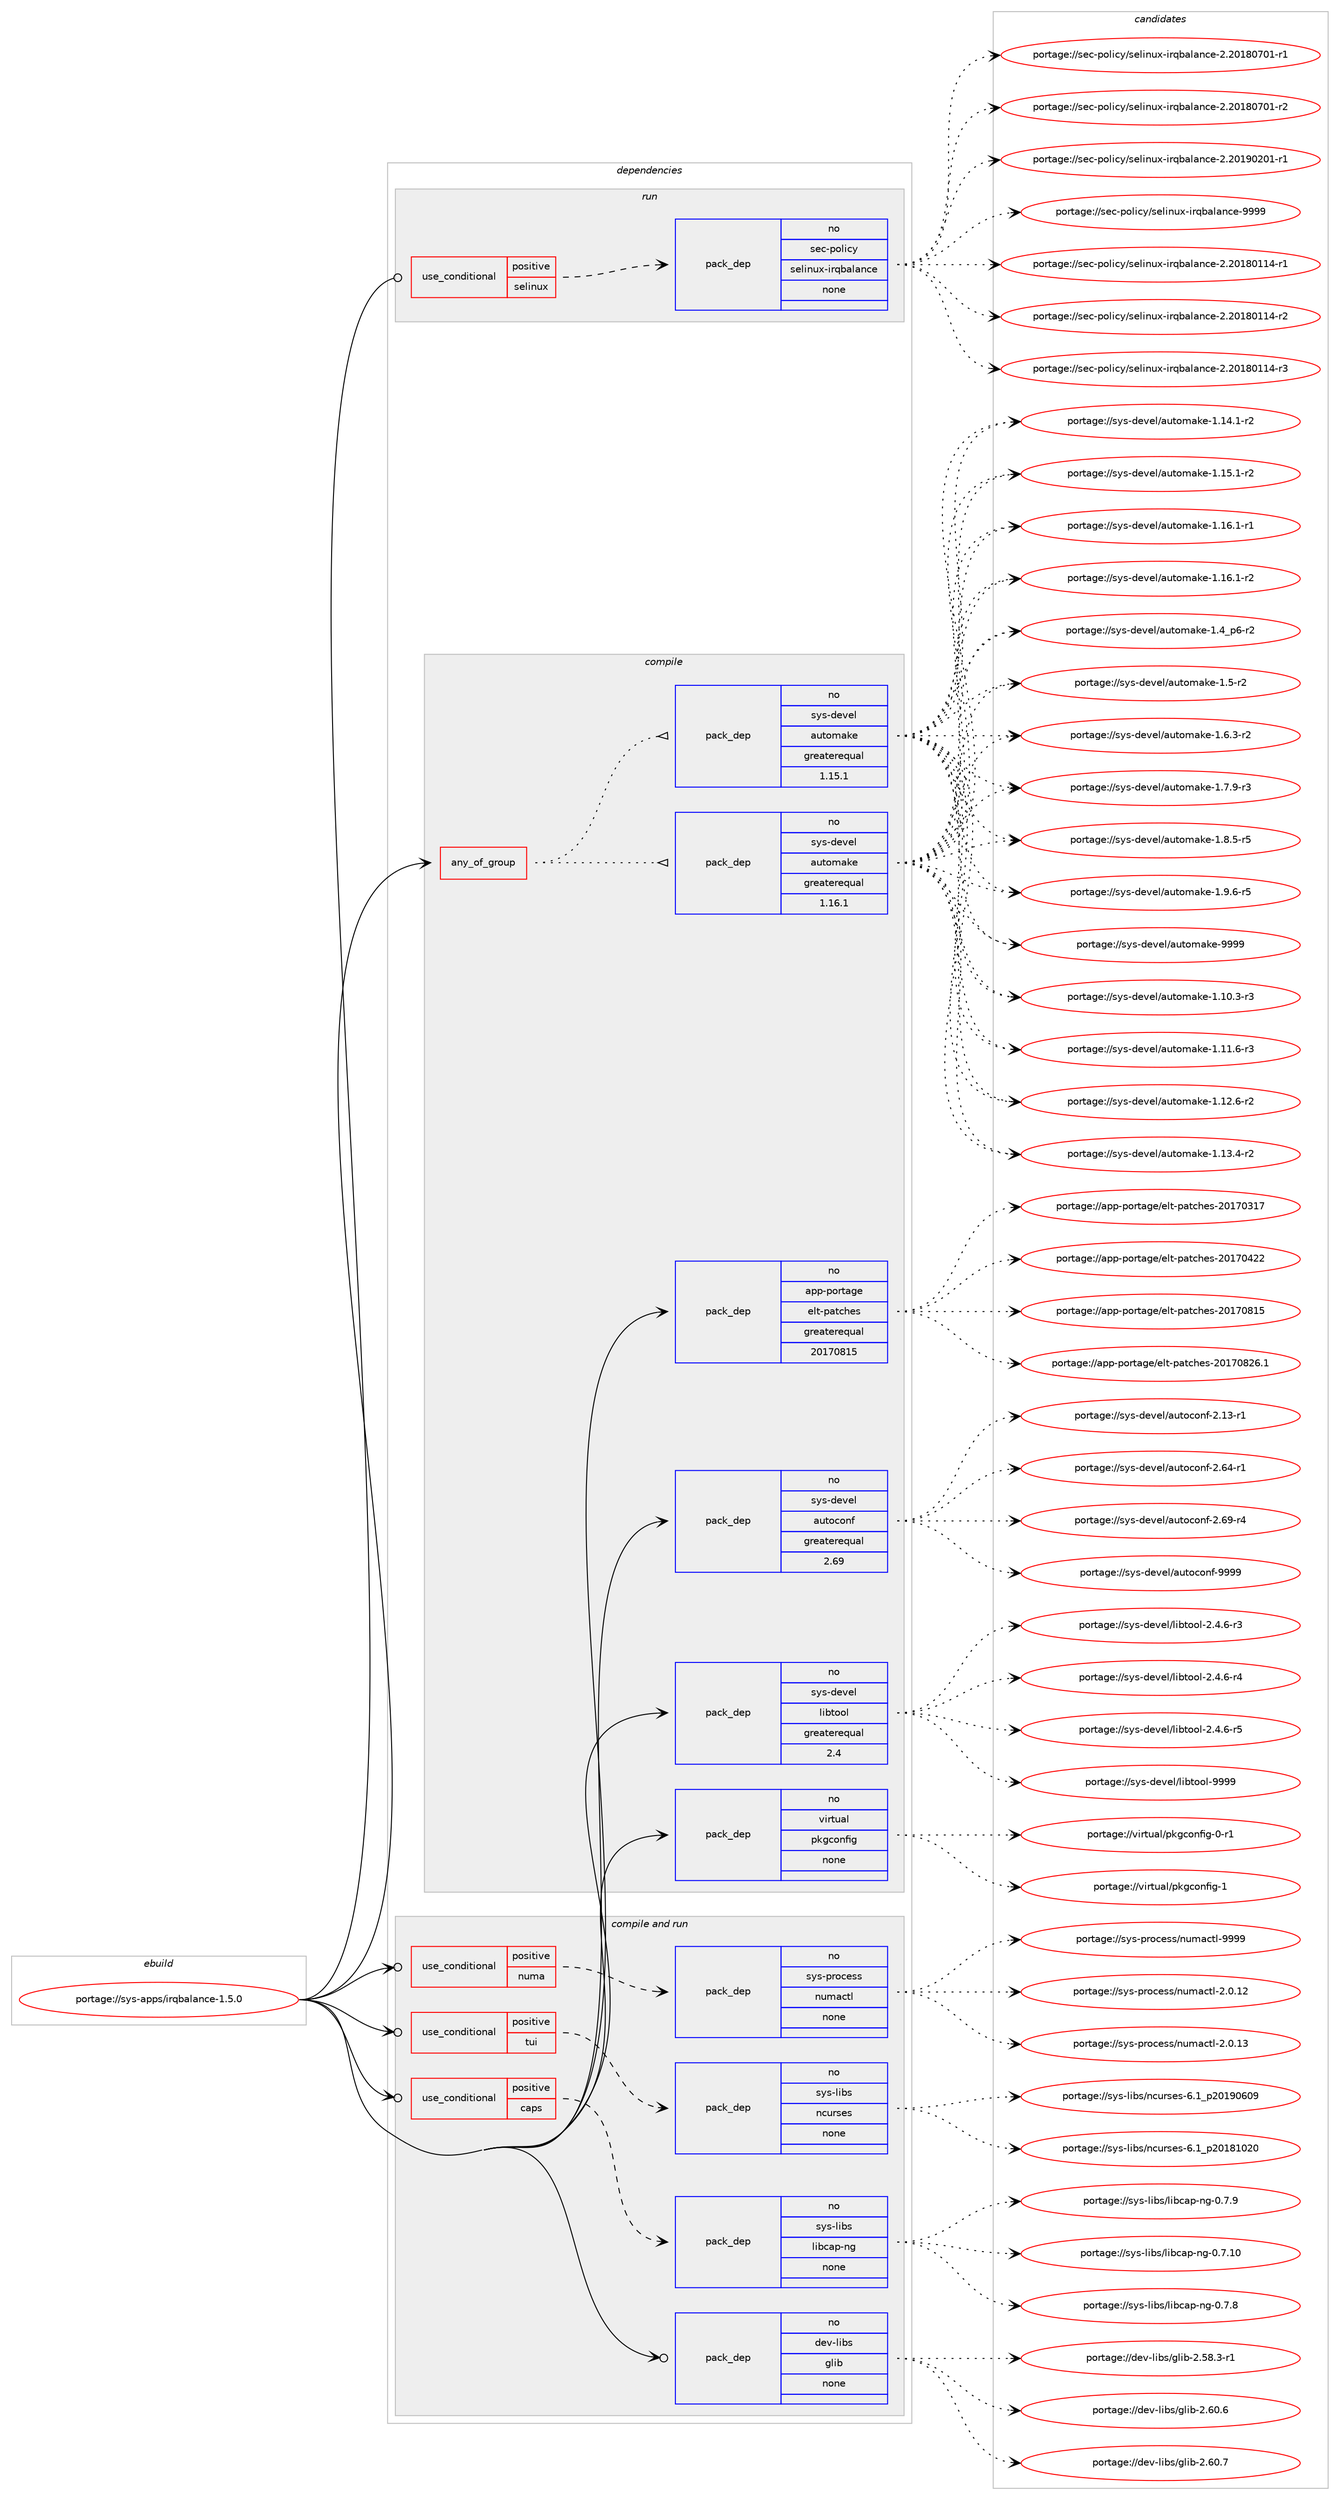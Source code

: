 digraph prolog {

# *************
# Graph options
# *************

newrank=true;
concentrate=true;
compound=true;
graph [rankdir=LR,fontname=Helvetica,fontsize=10,ranksep=1.5];#, ranksep=2.5, nodesep=0.2];
edge  [arrowhead=vee];
node  [fontname=Helvetica,fontsize=10];

# **********
# The ebuild
# **********

subgraph cluster_leftcol {
color=gray;
rank=same;
label=<<i>ebuild</i>>;
id [label="portage://sys-apps/irqbalance-1.5.0", color=red, width=4, href="../sys-apps/irqbalance-1.5.0.svg"];
}

# ****************
# The dependencies
# ****************

subgraph cluster_midcol {
color=gray;
label=<<i>dependencies</i>>;
subgraph cluster_compile {
fillcolor="#eeeeee";
style=filled;
label=<<i>compile</i>>;
subgraph any6619 {
dependency408903 [label=<<TABLE BORDER="0" CELLBORDER="1" CELLSPACING="0" CELLPADDING="4"><TR><TD CELLPADDING="10">any_of_group</TD></TR></TABLE>>, shape=none, color=red];subgraph pack302654 {
dependency408904 [label=<<TABLE BORDER="0" CELLBORDER="1" CELLSPACING="0" CELLPADDING="4" WIDTH="220"><TR><TD ROWSPAN="6" CELLPADDING="30">pack_dep</TD></TR><TR><TD WIDTH="110">no</TD></TR><TR><TD>sys-devel</TD></TR><TR><TD>automake</TD></TR><TR><TD>greaterequal</TD></TR><TR><TD>1.16.1</TD></TR></TABLE>>, shape=none, color=blue];
}
dependency408903:e -> dependency408904:w [weight=20,style="dotted",arrowhead="oinv"];
subgraph pack302655 {
dependency408905 [label=<<TABLE BORDER="0" CELLBORDER="1" CELLSPACING="0" CELLPADDING="4" WIDTH="220"><TR><TD ROWSPAN="6" CELLPADDING="30">pack_dep</TD></TR><TR><TD WIDTH="110">no</TD></TR><TR><TD>sys-devel</TD></TR><TR><TD>automake</TD></TR><TR><TD>greaterequal</TD></TR><TR><TD>1.15.1</TD></TR></TABLE>>, shape=none, color=blue];
}
dependency408903:e -> dependency408905:w [weight=20,style="dotted",arrowhead="oinv"];
}
id:e -> dependency408903:w [weight=20,style="solid",arrowhead="vee"];
subgraph pack302656 {
dependency408906 [label=<<TABLE BORDER="0" CELLBORDER="1" CELLSPACING="0" CELLPADDING="4" WIDTH="220"><TR><TD ROWSPAN="6" CELLPADDING="30">pack_dep</TD></TR><TR><TD WIDTH="110">no</TD></TR><TR><TD>app-portage</TD></TR><TR><TD>elt-patches</TD></TR><TR><TD>greaterequal</TD></TR><TR><TD>20170815</TD></TR></TABLE>>, shape=none, color=blue];
}
id:e -> dependency408906:w [weight=20,style="solid",arrowhead="vee"];
subgraph pack302657 {
dependency408907 [label=<<TABLE BORDER="0" CELLBORDER="1" CELLSPACING="0" CELLPADDING="4" WIDTH="220"><TR><TD ROWSPAN="6" CELLPADDING="30">pack_dep</TD></TR><TR><TD WIDTH="110">no</TD></TR><TR><TD>sys-devel</TD></TR><TR><TD>autoconf</TD></TR><TR><TD>greaterequal</TD></TR><TR><TD>2.69</TD></TR></TABLE>>, shape=none, color=blue];
}
id:e -> dependency408907:w [weight=20,style="solid",arrowhead="vee"];
subgraph pack302658 {
dependency408908 [label=<<TABLE BORDER="0" CELLBORDER="1" CELLSPACING="0" CELLPADDING="4" WIDTH="220"><TR><TD ROWSPAN="6" CELLPADDING="30">pack_dep</TD></TR><TR><TD WIDTH="110">no</TD></TR><TR><TD>sys-devel</TD></TR><TR><TD>libtool</TD></TR><TR><TD>greaterequal</TD></TR><TR><TD>2.4</TD></TR></TABLE>>, shape=none, color=blue];
}
id:e -> dependency408908:w [weight=20,style="solid",arrowhead="vee"];
subgraph pack302659 {
dependency408909 [label=<<TABLE BORDER="0" CELLBORDER="1" CELLSPACING="0" CELLPADDING="4" WIDTH="220"><TR><TD ROWSPAN="6" CELLPADDING="30">pack_dep</TD></TR><TR><TD WIDTH="110">no</TD></TR><TR><TD>virtual</TD></TR><TR><TD>pkgconfig</TD></TR><TR><TD>none</TD></TR><TR><TD></TD></TR></TABLE>>, shape=none, color=blue];
}
id:e -> dependency408909:w [weight=20,style="solid",arrowhead="vee"];
}
subgraph cluster_compileandrun {
fillcolor="#eeeeee";
style=filled;
label=<<i>compile and run</i>>;
subgraph cond99412 {
dependency408910 [label=<<TABLE BORDER="0" CELLBORDER="1" CELLSPACING="0" CELLPADDING="4"><TR><TD ROWSPAN="3" CELLPADDING="10">use_conditional</TD></TR><TR><TD>positive</TD></TR><TR><TD>caps</TD></TR></TABLE>>, shape=none, color=red];
subgraph pack302660 {
dependency408911 [label=<<TABLE BORDER="0" CELLBORDER="1" CELLSPACING="0" CELLPADDING="4" WIDTH="220"><TR><TD ROWSPAN="6" CELLPADDING="30">pack_dep</TD></TR><TR><TD WIDTH="110">no</TD></TR><TR><TD>sys-libs</TD></TR><TR><TD>libcap-ng</TD></TR><TR><TD>none</TD></TR><TR><TD></TD></TR></TABLE>>, shape=none, color=blue];
}
dependency408910:e -> dependency408911:w [weight=20,style="dashed",arrowhead="vee"];
}
id:e -> dependency408910:w [weight=20,style="solid",arrowhead="odotvee"];
subgraph cond99413 {
dependency408912 [label=<<TABLE BORDER="0" CELLBORDER="1" CELLSPACING="0" CELLPADDING="4"><TR><TD ROWSPAN="3" CELLPADDING="10">use_conditional</TD></TR><TR><TD>positive</TD></TR><TR><TD>numa</TD></TR></TABLE>>, shape=none, color=red];
subgraph pack302661 {
dependency408913 [label=<<TABLE BORDER="0" CELLBORDER="1" CELLSPACING="0" CELLPADDING="4" WIDTH="220"><TR><TD ROWSPAN="6" CELLPADDING="30">pack_dep</TD></TR><TR><TD WIDTH="110">no</TD></TR><TR><TD>sys-process</TD></TR><TR><TD>numactl</TD></TR><TR><TD>none</TD></TR><TR><TD></TD></TR></TABLE>>, shape=none, color=blue];
}
dependency408912:e -> dependency408913:w [weight=20,style="dashed",arrowhead="vee"];
}
id:e -> dependency408912:w [weight=20,style="solid",arrowhead="odotvee"];
subgraph cond99414 {
dependency408914 [label=<<TABLE BORDER="0" CELLBORDER="1" CELLSPACING="0" CELLPADDING="4"><TR><TD ROWSPAN="3" CELLPADDING="10">use_conditional</TD></TR><TR><TD>positive</TD></TR><TR><TD>tui</TD></TR></TABLE>>, shape=none, color=red];
subgraph pack302662 {
dependency408915 [label=<<TABLE BORDER="0" CELLBORDER="1" CELLSPACING="0" CELLPADDING="4" WIDTH="220"><TR><TD ROWSPAN="6" CELLPADDING="30">pack_dep</TD></TR><TR><TD WIDTH="110">no</TD></TR><TR><TD>sys-libs</TD></TR><TR><TD>ncurses</TD></TR><TR><TD>none</TD></TR><TR><TD></TD></TR></TABLE>>, shape=none, color=blue];
}
dependency408914:e -> dependency408915:w [weight=20,style="dashed",arrowhead="vee"];
}
id:e -> dependency408914:w [weight=20,style="solid",arrowhead="odotvee"];
subgraph pack302663 {
dependency408916 [label=<<TABLE BORDER="0" CELLBORDER="1" CELLSPACING="0" CELLPADDING="4" WIDTH="220"><TR><TD ROWSPAN="6" CELLPADDING="30">pack_dep</TD></TR><TR><TD WIDTH="110">no</TD></TR><TR><TD>dev-libs</TD></TR><TR><TD>glib</TD></TR><TR><TD>none</TD></TR><TR><TD></TD></TR></TABLE>>, shape=none, color=blue];
}
id:e -> dependency408916:w [weight=20,style="solid",arrowhead="odotvee"];
}
subgraph cluster_run {
fillcolor="#eeeeee";
style=filled;
label=<<i>run</i>>;
subgraph cond99415 {
dependency408917 [label=<<TABLE BORDER="0" CELLBORDER="1" CELLSPACING="0" CELLPADDING="4"><TR><TD ROWSPAN="3" CELLPADDING="10">use_conditional</TD></TR><TR><TD>positive</TD></TR><TR><TD>selinux</TD></TR></TABLE>>, shape=none, color=red];
subgraph pack302664 {
dependency408918 [label=<<TABLE BORDER="0" CELLBORDER="1" CELLSPACING="0" CELLPADDING="4" WIDTH="220"><TR><TD ROWSPAN="6" CELLPADDING="30">pack_dep</TD></TR><TR><TD WIDTH="110">no</TD></TR><TR><TD>sec-policy</TD></TR><TR><TD>selinux-irqbalance</TD></TR><TR><TD>none</TD></TR><TR><TD></TD></TR></TABLE>>, shape=none, color=blue];
}
dependency408917:e -> dependency408918:w [weight=20,style="dashed",arrowhead="vee"];
}
id:e -> dependency408917:w [weight=20,style="solid",arrowhead="odot"];
}
}

# **************
# The candidates
# **************

subgraph cluster_choices {
rank=same;
color=gray;
label=<<i>candidates</i>>;

subgraph choice302654 {
color=black;
nodesep=1;
choiceportage11512111545100101118101108479711711611110997107101454946494846514511451 [label="portage://sys-devel/automake-1.10.3-r3", color=red, width=4,href="../sys-devel/automake-1.10.3-r3.svg"];
choiceportage11512111545100101118101108479711711611110997107101454946494946544511451 [label="portage://sys-devel/automake-1.11.6-r3", color=red, width=4,href="../sys-devel/automake-1.11.6-r3.svg"];
choiceportage11512111545100101118101108479711711611110997107101454946495046544511450 [label="portage://sys-devel/automake-1.12.6-r2", color=red, width=4,href="../sys-devel/automake-1.12.6-r2.svg"];
choiceportage11512111545100101118101108479711711611110997107101454946495146524511450 [label="portage://sys-devel/automake-1.13.4-r2", color=red, width=4,href="../sys-devel/automake-1.13.4-r2.svg"];
choiceportage11512111545100101118101108479711711611110997107101454946495246494511450 [label="portage://sys-devel/automake-1.14.1-r2", color=red, width=4,href="../sys-devel/automake-1.14.1-r2.svg"];
choiceportage11512111545100101118101108479711711611110997107101454946495346494511450 [label="portage://sys-devel/automake-1.15.1-r2", color=red, width=4,href="../sys-devel/automake-1.15.1-r2.svg"];
choiceportage11512111545100101118101108479711711611110997107101454946495446494511449 [label="portage://sys-devel/automake-1.16.1-r1", color=red, width=4,href="../sys-devel/automake-1.16.1-r1.svg"];
choiceportage11512111545100101118101108479711711611110997107101454946495446494511450 [label="portage://sys-devel/automake-1.16.1-r2", color=red, width=4,href="../sys-devel/automake-1.16.1-r2.svg"];
choiceportage115121115451001011181011084797117116111109971071014549465295112544511450 [label="portage://sys-devel/automake-1.4_p6-r2", color=red, width=4,href="../sys-devel/automake-1.4_p6-r2.svg"];
choiceportage11512111545100101118101108479711711611110997107101454946534511450 [label="portage://sys-devel/automake-1.5-r2", color=red, width=4,href="../sys-devel/automake-1.5-r2.svg"];
choiceportage115121115451001011181011084797117116111109971071014549465446514511450 [label="portage://sys-devel/automake-1.6.3-r2", color=red, width=4,href="../sys-devel/automake-1.6.3-r2.svg"];
choiceportage115121115451001011181011084797117116111109971071014549465546574511451 [label="portage://sys-devel/automake-1.7.9-r3", color=red, width=4,href="../sys-devel/automake-1.7.9-r3.svg"];
choiceportage115121115451001011181011084797117116111109971071014549465646534511453 [label="portage://sys-devel/automake-1.8.5-r5", color=red, width=4,href="../sys-devel/automake-1.8.5-r5.svg"];
choiceportage115121115451001011181011084797117116111109971071014549465746544511453 [label="portage://sys-devel/automake-1.9.6-r5", color=red, width=4,href="../sys-devel/automake-1.9.6-r5.svg"];
choiceportage115121115451001011181011084797117116111109971071014557575757 [label="portage://sys-devel/automake-9999", color=red, width=4,href="../sys-devel/automake-9999.svg"];
dependency408904:e -> choiceportage11512111545100101118101108479711711611110997107101454946494846514511451:w [style=dotted,weight="100"];
dependency408904:e -> choiceportage11512111545100101118101108479711711611110997107101454946494946544511451:w [style=dotted,weight="100"];
dependency408904:e -> choiceportage11512111545100101118101108479711711611110997107101454946495046544511450:w [style=dotted,weight="100"];
dependency408904:e -> choiceportage11512111545100101118101108479711711611110997107101454946495146524511450:w [style=dotted,weight="100"];
dependency408904:e -> choiceportage11512111545100101118101108479711711611110997107101454946495246494511450:w [style=dotted,weight="100"];
dependency408904:e -> choiceportage11512111545100101118101108479711711611110997107101454946495346494511450:w [style=dotted,weight="100"];
dependency408904:e -> choiceportage11512111545100101118101108479711711611110997107101454946495446494511449:w [style=dotted,weight="100"];
dependency408904:e -> choiceportage11512111545100101118101108479711711611110997107101454946495446494511450:w [style=dotted,weight="100"];
dependency408904:e -> choiceportage115121115451001011181011084797117116111109971071014549465295112544511450:w [style=dotted,weight="100"];
dependency408904:e -> choiceportage11512111545100101118101108479711711611110997107101454946534511450:w [style=dotted,weight="100"];
dependency408904:e -> choiceportage115121115451001011181011084797117116111109971071014549465446514511450:w [style=dotted,weight="100"];
dependency408904:e -> choiceportage115121115451001011181011084797117116111109971071014549465546574511451:w [style=dotted,weight="100"];
dependency408904:e -> choiceportage115121115451001011181011084797117116111109971071014549465646534511453:w [style=dotted,weight="100"];
dependency408904:e -> choiceportage115121115451001011181011084797117116111109971071014549465746544511453:w [style=dotted,weight="100"];
dependency408904:e -> choiceportage115121115451001011181011084797117116111109971071014557575757:w [style=dotted,weight="100"];
}
subgraph choice302655 {
color=black;
nodesep=1;
choiceportage11512111545100101118101108479711711611110997107101454946494846514511451 [label="portage://sys-devel/automake-1.10.3-r3", color=red, width=4,href="../sys-devel/automake-1.10.3-r3.svg"];
choiceportage11512111545100101118101108479711711611110997107101454946494946544511451 [label="portage://sys-devel/automake-1.11.6-r3", color=red, width=4,href="../sys-devel/automake-1.11.6-r3.svg"];
choiceportage11512111545100101118101108479711711611110997107101454946495046544511450 [label="portage://sys-devel/automake-1.12.6-r2", color=red, width=4,href="../sys-devel/automake-1.12.6-r2.svg"];
choiceportage11512111545100101118101108479711711611110997107101454946495146524511450 [label="portage://sys-devel/automake-1.13.4-r2", color=red, width=4,href="../sys-devel/automake-1.13.4-r2.svg"];
choiceportage11512111545100101118101108479711711611110997107101454946495246494511450 [label="portage://sys-devel/automake-1.14.1-r2", color=red, width=4,href="../sys-devel/automake-1.14.1-r2.svg"];
choiceportage11512111545100101118101108479711711611110997107101454946495346494511450 [label="portage://sys-devel/automake-1.15.1-r2", color=red, width=4,href="../sys-devel/automake-1.15.1-r2.svg"];
choiceportage11512111545100101118101108479711711611110997107101454946495446494511449 [label="portage://sys-devel/automake-1.16.1-r1", color=red, width=4,href="../sys-devel/automake-1.16.1-r1.svg"];
choiceportage11512111545100101118101108479711711611110997107101454946495446494511450 [label="portage://sys-devel/automake-1.16.1-r2", color=red, width=4,href="../sys-devel/automake-1.16.1-r2.svg"];
choiceportage115121115451001011181011084797117116111109971071014549465295112544511450 [label="portage://sys-devel/automake-1.4_p6-r2", color=red, width=4,href="../sys-devel/automake-1.4_p6-r2.svg"];
choiceportage11512111545100101118101108479711711611110997107101454946534511450 [label="portage://sys-devel/automake-1.5-r2", color=red, width=4,href="../sys-devel/automake-1.5-r2.svg"];
choiceportage115121115451001011181011084797117116111109971071014549465446514511450 [label="portage://sys-devel/automake-1.6.3-r2", color=red, width=4,href="../sys-devel/automake-1.6.3-r2.svg"];
choiceportage115121115451001011181011084797117116111109971071014549465546574511451 [label="portage://sys-devel/automake-1.7.9-r3", color=red, width=4,href="../sys-devel/automake-1.7.9-r3.svg"];
choiceportage115121115451001011181011084797117116111109971071014549465646534511453 [label="portage://sys-devel/automake-1.8.5-r5", color=red, width=4,href="../sys-devel/automake-1.8.5-r5.svg"];
choiceportage115121115451001011181011084797117116111109971071014549465746544511453 [label="portage://sys-devel/automake-1.9.6-r5", color=red, width=4,href="../sys-devel/automake-1.9.6-r5.svg"];
choiceportage115121115451001011181011084797117116111109971071014557575757 [label="portage://sys-devel/automake-9999", color=red, width=4,href="../sys-devel/automake-9999.svg"];
dependency408905:e -> choiceportage11512111545100101118101108479711711611110997107101454946494846514511451:w [style=dotted,weight="100"];
dependency408905:e -> choiceportage11512111545100101118101108479711711611110997107101454946494946544511451:w [style=dotted,weight="100"];
dependency408905:e -> choiceportage11512111545100101118101108479711711611110997107101454946495046544511450:w [style=dotted,weight="100"];
dependency408905:e -> choiceportage11512111545100101118101108479711711611110997107101454946495146524511450:w [style=dotted,weight="100"];
dependency408905:e -> choiceportage11512111545100101118101108479711711611110997107101454946495246494511450:w [style=dotted,weight="100"];
dependency408905:e -> choiceportage11512111545100101118101108479711711611110997107101454946495346494511450:w [style=dotted,weight="100"];
dependency408905:e -> choiceportage11512111545100101118101108479711711611110997107101454946495446494511449:w [style=dotted,weight="100"];
dependency408905:e -> choiceportage11512111545100101118101108479711711611110997107101454946495446494511450:w [style=dotted,weight="100"];
dependency408905:e -> choiceportage115121115451001011181011084797117116111109971071014549465295112544511450:w [style=dotted,weight="100"];
dependency408905:e -> choiceportage11512111545100101118101108479711711611110997107101454946534511450:w [style=dotted,weight="100"];
dependency408905:e -> choiceportage115121115451001011181011084797117116111109971071014549465446514511450:w [style=dotted,weight="100"];
dependency408905:e -> choiceportage115121115451001011181011084797117116111109971071014549465546574511451:w [style=dotted,weight="100"];
dependency408905:e -> choiceportage115121115451001011181011084797117116111109971071014549465646534511453:w [style=dotted,weight="100"];
dependency408905:e -> choiceportage115121115451001011181011084797117116111109971071014549465746544511453:w [style=dotted,weight="100"];
dependency408905:e -> choiceportage115121115451001011181011084797117116111109971071014557575757:w [style=dotted,weight="100"];
}
subgraph choice302656 {
color=black;
nodesep=1;
choiceportage97112112451121111141169710310147101108116451129711699104101115455048495548514955 [label="portage://app-portage/elt-patches-20170317", color=red, width=4,href="../app-portage/elt-patches-20170317.svg"];
choiceportage97112112451121111141169710310147101108116451129711699104101115455048495548525050 [label="portage://app-portage/elt-patches-20170422", color=red, width=4,href="../app-portage/elt-patches-20170422.svg"];
choiceportage97112112451121111141169710310147101108116451129711699104101115455048495548564953 [label="portage://app-portage/elt-patches-20170815", color=red, width=4,href="../app-portage/elt-patches-20170815.svg"];
choiceportage971121124511211111411697103101471011081164511297116991041011154550484955485650544649 [label="portage://app-portage/elt-patches-20170826.1", color=red, width=4,href="../app-portage/elt-patches-20170826.1.svg"];
dependency408906:e -> choiceportage97112112451121111141169710310147101108116451129711699104101115455048495548514955:w [style=dotted,weight="100"];
dependency408906:e -> choiceportage97112112451121111141169710310147101108116451129711699104101115455048495548525050:w [style=dotted,weight="100"];
dependency408906:e -> choiceportage97112112451121111141169710310147101108116451129711699104101115455048495548564953:w [style=dotted,weight="100"];
dependency408906:e -> choiceportage971121124511211111411697103101471011081164511297116991041011154550484955485650544649:w [style=dotted,weight="100"];
}
subgraph choice302657 {
color=black;
nodesep=1;
choiceportage1151211154510010111810110847971171161119911111010245504649514511449 [label="portage://sys-devel/autoconf-2.13-r1", color=red, width=4,href="../sys-devel/autoconf-2.13-r1.svg"];
choiceportage1151211154510010111810110847971171161119911111010245504654524511449 [label="portage://sys-devel/autoconf-2.64-r1", color=red, width=4,href="../sys-devel/autoconf-2.64-r1.svg"];
choiceportage1151211154510010111810110847971171161119911111010245504654574511452 [label="portage://sys-devel/autoconf-2.69-r4", color=red, width=4,href="../sys-devel/autoconf-2.69-r4.svg"];
choiceportage115121115451001011181011084797117116111991111101024557575757 [label="portage://sys-devel/autoconf-9999", color=red, width=4,href="../sys-devel/autoconf-9999.svg"];
dependency408907:e -> choiceportage1151211154510010111810110847971171161119911111010245504649514511449:w [style=dotted,weight="100"];
dependency408907:e -> choiceportage1151211154510010111810110847971171161119911111010245504654524511449:w [style=dotted,weight="100"];
dependency408907:e -> choiceportage1151211154510010111810110847971171161119911111010245504654574511452:w [style=dotted,weight="100"];
dependency408907:e -> choiceportage115121115451001011181011084797117116111991111101024557575757:w [style=dotted,weight="100"];
}
subgraph choice302658 {
color=black;
nodesep=1;
choiceportage1151211154510010111810110847108105981161111111084550465246544511451 [label="portage://sys-devel/libtool-2.4.6-r3", color=red, width=4,href="../sys-devel/libtool-2.4.6-r3.svg"];
choiceportage1151211154510010111810110847108105981161111111084550465246544511452 [label="portage://sys-devel/libtool-2.4.6-r4", color=red, width=4,href="../sys-devel/libtool-2.4.6-r4.svg"];
choiceportage1151211154510010111810110847108105981161111111084550465246544511453 [label="portage://sys-devel/libtool-2.4.6-r5", color=red, width=4,href="../sys-devel/libtool-2.4.6-r5.svg"];
choiceportage1151211154510010111810110847108105981161111111084557575757 [label="portage://sys-devel/libtool-9999", color=red, width=4,href="../sys-devel/libtool-9999.svg"];
dependency408908:e -> choiceportage1151211154510010111810110847108105981161111111084550465246544511451:w [style=dotted,weight="100"];
dependency408908:e -> choiceportage1151211154510010111810110847108105981161111111084550465246544511452:w [style=dotted,weight="100"];
dependency408908:e -> choiceportage1151211154510010111810110847108105981161111111084550465246544511453:w [style=dotted,weight="100"];
dependency408908:e -> choiceportage1151211154510010111810110847108105981161111111084557575757:w [style=dotted,weight="100"];
}
subgraph choice302659 {
color=black;
nodesep=1;
choiceportage11810511411611797108471121071039911111010210510345484511449 [label="portage://virtual/pkgconfig-0-r1", color=red, width=4,href="../virtual/pkgconfig-0-r1.svg"];
choiceportage1181051141161179710847112107103991111101021051034549 [label="portage://virtual/pkgconfig-1", color=red, width=4,href="../virtual/pkgconfig-1.svg"];
dependency408909:e -> choiceportage11810511411611797108471121071039911111010210510345484511449:w [style=dotted,weight="100"];
dependency408909:e -> choiceportage1181051141161179710847112107103991111101021051034549:w [style=dotted,weight="100"];
}
subgraph choice302660 {
color=black;
nodesep=1;
choiceportage1151211154510810598115471081059899971124511010345484655464948 [label="portage://sys-libs/libcap-ng-0.7.10", color=red, width=4,href="../sys-libs/libcap-ng-0.7.10.svg"];
choiceportage11512111545108105981154710810598999711245110103454846554656 [label="portage://sys-libs/libcap-ng-0.7.8", color=red, width=4,href="../sys-libs/libcap-ng-0.7.8.svg"];
choiceportage11512111545108105981154710810598999711245110103454846554657 [label="portage://sys-libs/libcap-ng-0.7.9", color=red, width=4,href="../sys-libs/libcap-ng-0.7.9.svg"];
dependency408911:e -> choiceportage1151211154510810598115471081059899971124511010345484655464948:w [style=dotted,weight="100"];
dependency408911:e -> choiceportage11512111545108105981154710810598999711245110103454846554656:w [style=dotted,weight="100"];
dependency408911:e -> choiceportage11512111545108105981154710810598999711245110103454846554657:w [style=dotted,weight="100"];
}
subgraph choice302661 {
color=black;
nodesep=1;
choiceportage115121115451121141119910111511547110117109979911610845504648464950 [label="portage://sys-process/numactl-2.0.12", color=red, width=4,href="../sys-process/numactl-2.0.12.svg"];
choiceportage115121115451121141119910111511547110117109979911610845504648464951 [label="portage://sys-process/numactl-2.0.13", color=red, width=4,href="../sys-process/numactl-2.0.13.svg"];
choiceportage11512111545112114111991011151154711011710997991161084557575757 [label="portage://sys-process/numactl-9999", color=red, width=4,href="../sys-process/numactl-9999.svg"];
dependency408913:e -> choiceportage115121115451121141119910111511547110117109979911610845504648464950:w [style=dotted,weight="100"];
dependency408913:e -> choiceportage115121115451121141119910111511547110117109979911610845504648464951:w [style=dotted,weight="100"];
dependency408913:e -> choiceportage11512111545112114111991011151154711011710997991161084557575757:w [style=dotted,weight="100"];
}
subgraph choice302662 {
color=black;
nodesep=1;
choiceportage1151211154510810598115471109911711411510111545544649951125048495649485048 [label="portage://sys-libs/ncurses-6.1_p20181020", color=red, width=4,href="../sys-libs/ncurses-6.1_p20181020.svg"];
choiceportage1151211154510810598115471109911711411510111545544649951125048495748544857 [label="portage://sys-libs/ncurses-6.1_p20190609", color=red, width=4,href="../sys-libs/ncurses-6.1_p20190609.svg"];
dependency408915:e -> choiceportage1151211154510810598115471109911711411510111545544649951125048495649485048:w [style=dotted,weight="100"];
dependency408915:e -> choiceportage1151211154510810598115471109911711411510111545544649951125048495748544857:w [style=dotted,weight="100"];
}
subgraph choice302663 {
color=black;
nodesep=1;
choiceportage10010111845108105981154710310810598455046535646514511449 [label="portage://dev-libs/glib-2.58.3-r1", color=red, width=4,href="../dev-libs/glib-2.58.3-r1.svg"];
choiceportage1001011184510810598115471031081059845504654484654 [label="portage://dev-libs/glib-2.60.6", color=red, width=4,href="../dev-libs/glib-2.60.6.svg"];
choiceportage1001011184510810598115471031081059845504654484655 [label="portage://dev-libs/glib-2.60.7", color=red, width=4,href="../dev-libs/glib-2.60.7.svg"];
dependency408916:e -> choiceportage10010111845108105981154710310810598455046535646514511449:w [style=dotted,weight="100"];
dependency408916:e -> choiceportage1001011184510810598115471031081059845504654484654:w [style=dotted,weight="100"];
dependency408916:e -> choiceportage1001011184510810598115471031081059845504654484655:w [style=dotted,weight="100"];
}
subgraph choice302664 {
color=black;
nodesep=1;
choiceportage11510199451121111081059912147115101108105110117120451051141139897108971109910145504650484956484949524511449 [label="portage://sec-policy/selinux-irqbalance-2.20180114-r1", color=red, width=4,href="../sec-policy/selinux-irqbalance-2.20180114-r1.svg"];
choiceportage11510199451121111081059912147115101108105110117120451051141139897108971109910145504650484956484949524511450 [label="portage://sec-policy/selinux-irqbalance-2.20180114-r2", color=red, width=4,href="../sec-policy/selinux-irqbalance-2.20180114-r2.svg"];
choiceportage11510199451121111081059912147115101108105110117120451051141139897108971109910145504650484956484949524511451 [label="portage://sec-policy/selinux-irqbalance-2.20180114-r3", color=red, width=4,href="../sec-policy/selinux-irqbalance-2.20180114-r3.svg"];
choiceportage11510199451121111081059912147115101108105110117120451051141139897108971109910145504650484956485548494511449 [label="portage://sec-policy/selinux-irqbalance-2.20180701-r1", color=red, width=4,href="../sec-policy/selinux-irqbalance-2.20180701-r1.svg"];
choiceportage11510199451121111081059912147115101108105110117120451051141139897108971109910145504650484956485548494511450 [label="portage://sec-policy/selinux-irqbalance-2.20180701-r2", color=red, width=4,href="../sec-policy/selinux-irqbalance-2.20180701-r2.svg"];
choiceportage11510199451121111081059912147115101108105110117120451051141139897108971109910145504650484957485048494511449 [label="portage://sec-policy/selinux-irqbalance-2.20190201-r1", color=red, width=4,href="../sec-policy/selinux-irqbalance-2.20190201-r1.svg"];
choiceportage1151019945112111108105991214711510110810511011712045105114113989710897110991014557575757 [label="portage://sec-policy/selinux-irqbalance-9999", color=red, width=4,href="../sec-policy/selinux-irqbalance-9999.svg"];
dependency408918:e -> choiceportage11510199451121111081059912147115101108105110117120451051141139897108971109910145504650484956484949524511449:w [style=dotted,weight="100"];
dependency408918:e -> choiceportage11510199451121111081059912147115101108105110117120451051141139897108971109910145504650484956484949524511450:w [style=dotted,weight="100"];
dependency408918:e -> choiceportage11510199451121111081059912147115101108105110117120451051141139897108971109910145504650484956484949524511451:w [style=dotted,weight="100"];
dependency408918:e -> choiceportage11510199451121111081059912147115101108105110117120451051141139897108971109910145504650484956485548494511449:w [style=dotted,weight="100"];
dependency408918:e -> choiceportage11510199451121111081059912147115101108105110117120451051141139897108971109910145504650484956485548494511450:w [style=dotted,weight="100"];
dependency408918:e -> choiceportage11510199451121111081059912147115101108105110117120451051141139897108971109910145504650484957485048494511449:w [style=dotted,weight="100"];
dependency408918:e -> choiceportage1151019945112111108105991214711510110810511011712045105114113989710897110991014557575757:w [style=dotted,weight="100"];
}
}

}

